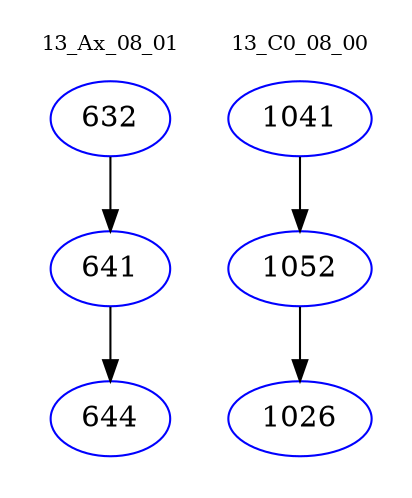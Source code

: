 digraph{
subgraph cluster_0 {
color = white
label = "13_Ax_08_01";
fontsize=10;
T0_632 [label="632", color="blue"]
T0_632 -> T0_641 [color="black"]
T0_641 [label="641", color="blue"]
T0_641 -> T0_644 [color="black"]
T0_644 [label="644", color="blue"]
}
subgraph cluster_1 {
color = white
label = "13_C0_08_00";
fontsize=10;
T1_1041 [label="1041", color="blue"]
T1_1041 -> T1_1052 [color="black"]
T1_1052 [label="1052", color="blue"]
T1_1052 -> T1_1026 [color="black"]
T1_1026 [label="1026", color="blue"]
}
}
